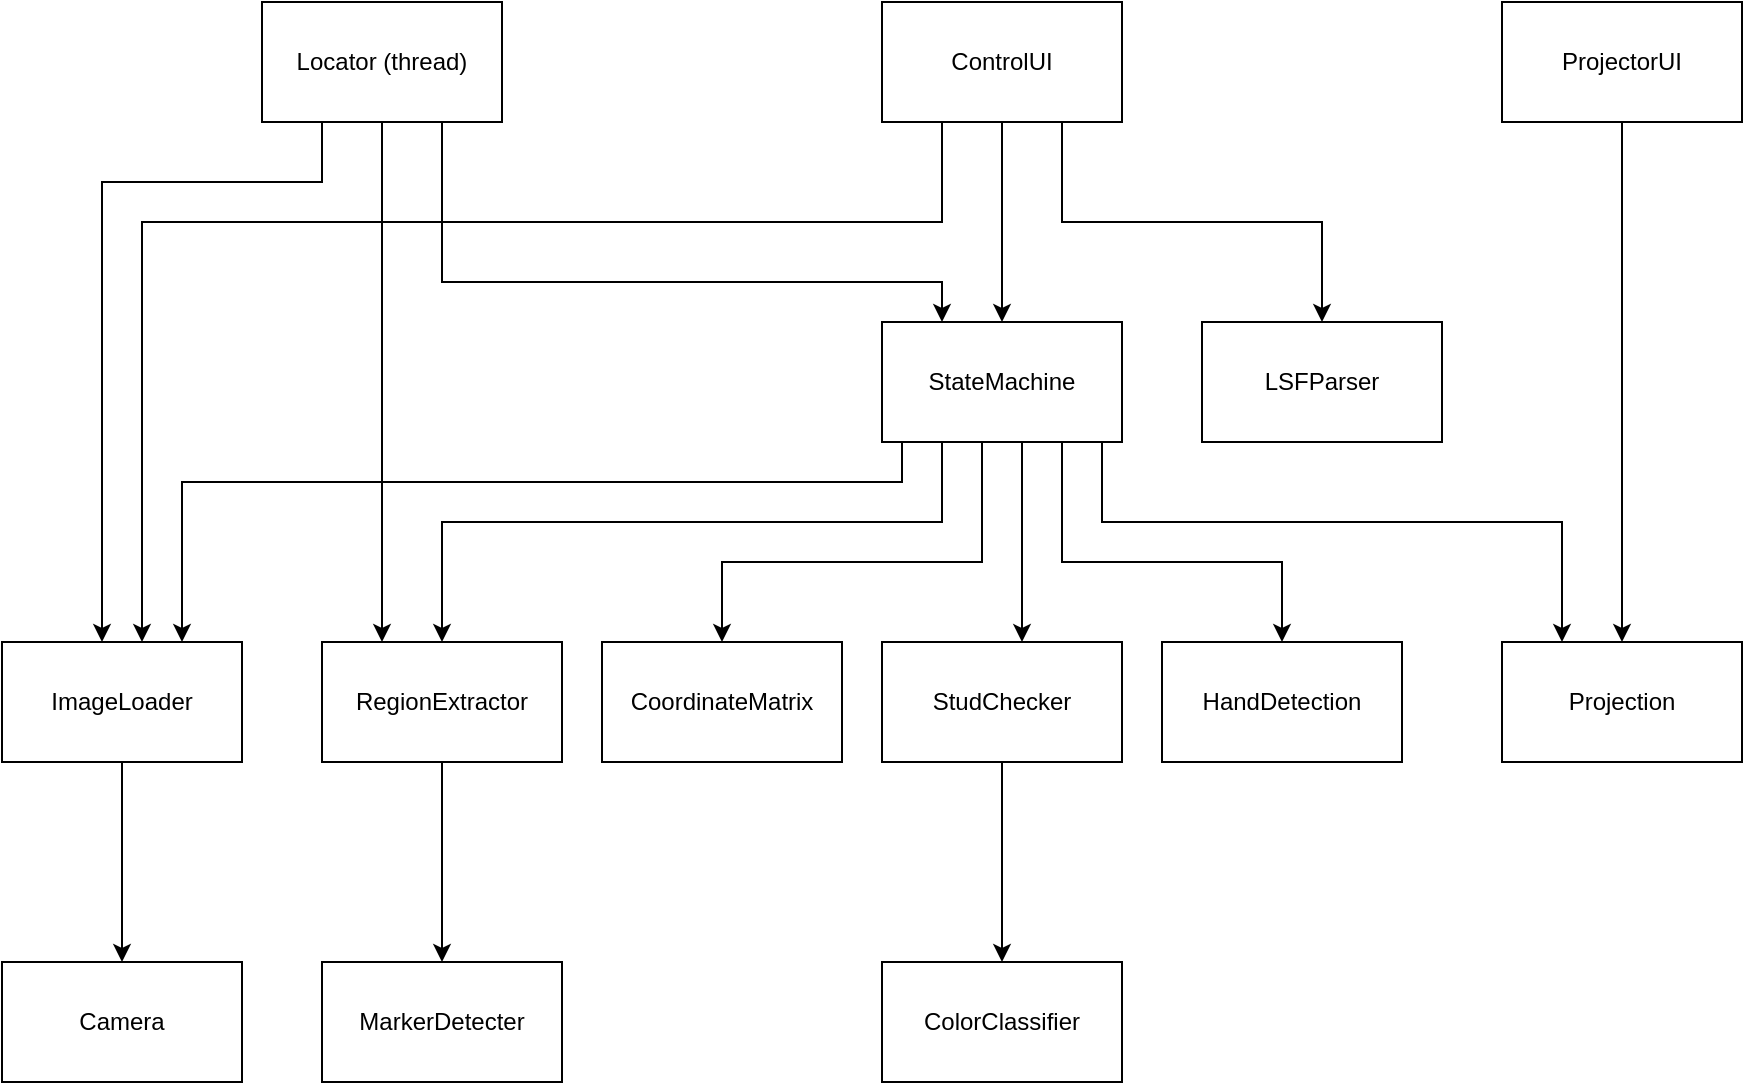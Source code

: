 <mxfile version="12.2.7" type="device" pages="1"><diagram name="Page-1" id="5f0bae14-7c28-e335-631c-24af17079c00"><mxGraphModel dx="1022" dy="544" grid="1" gridSize="10" guides="1" tooltips="1" connect="1" arrows="1" fold="1" page="1" pageScale="1" pageWidth="1100" pageHeight="850" background="#ffffff" math="0" shadow="0"><root><mxCell id="0"/><mxCell id="1" parent="0"/><mxCell id="LCN6hLlaYe89FL7zq4eO-15" style="edgeStyle=orthogonalEdgeStyle;rounded=0;orthogonalLoop=1;jettySize=auto;html=1;exitX=0.5;exitY=1;exitDx=0;exitDy=0;entryX=0.5;entryY=0;entryDx=0;entryDy=0;" parent="1" source="LCN6hLlaYe89FL7zq4eO-3" target="LCN6hLlaYe89FL7zq4eO-10" edge="1"><mxGeometry relative="1" as="geometry"/></mxCell><mxCell id="LCN6hLlaYe89FL7zq4eO-35" style="edgeStyle=orthogonalEdgeStyle;rounded=0;orthogonalLoop=1;jettySize=auto;html=1;exitX=0.25;exitY=1;exitDx=0;exitDy=0;" parent="1" source="LCN6hLlaYe89FL7zq4eO-3" target="LCN6hLlaYe89FL7zq4eO-5" edge="1"><mxGeometry relative="1" as="geometry"><Array as="points"><mxPoint x="540" y="130"/><mxPoint x="140" y="130"/></Array></mxGeometry></mxCell><mxCell id="LCN6hLlaYe89FL7zq4eO-3" value="&lt;div&gt;ControlUI&lt;/div&gt;" style="rounded=0;whiteSpace=wrap;html=1;" parent="1" vertex="1"><mxGeometry x="510" y="20" width="120" height="60" as="geometry"/></mxCell><mxCell id="LCN6hLlaYe89FL7zq4eO-21" style="edgeStyle=orthogonalEdgeStyle;rounded=0;orthogonalLoop=1;jettySize=auto;html=1;exitX=0.5;exitY=1;exitDx=0;exitDy=0;" parent="1" source="LCN6hLlaYe89FL7zq4eO-4" target="LCN6hLlaYe89FL7zq4eO-18" edge="1"><mxGeometry relative="1" as="geometry"/></mxCell><mxCell id="LCN6hLlaYe89FL7zq4eO-4" value="&lt;div&gt;ProjectorUI&lt;/div&gt;" style="rounded=0;whiteSpace=wrap;html=1;" parent="1" vertex="1"><mxGeometry x="820" y="20" width="120" height="60" as="geometry"/></mxCell><mxCell id="LCN6hLlaYe89FL7zq4eO-38" style="edgeStyle=orthogonalEdgeStyle;rounded=0;orthogonalLoop=1;jettySize=auto;html=1;exitX=0.5;exitY=1;exitDx=0;exitDy=0;" parent="1" source="LCN6hLlaYe89FL7zq4eO-5" target="LCN6hLlaYe89FL7zq4eO-6" edge="1"><mxGeometry relative="1" as="geometry"><Array as="points"><mxPoint x="130" y="420"/><mxPoint x="130" y="420"/></Array></mxGeometry></mxCell><mxCell id="LCN6hLlaYe89FL7zq4eO-5" value="ImageLoader" style="rounded=0;whiteSpace=wrap;html=1;" parent="1" vertex="1"><mxGeometry x="70" y="340" width="120" height="60" as="geometry"/></mxCell><mxCell id="LCN6hLlaYe89FL7zq4eO-6" value="&lt;div&gt;Camera&lt;/div&gt;" style="rounded=0;whiteSpace=wrap;html=1;" parent="1" vertex="1"><mxGeometry x="70" y="500" width="120" height="60" as="geometry"/></mxCell><mxCell id="LCN6hLlaYe89FL7zq4eO-16" style="edgeStyle=orthogonalEdgeStyle;rounded=0;orthogonalLoop=1;jettySize=auto;html=1;" parent="1" target="LCN6hLlaYe89FL7zq4eO-5" edge="1"><mxGeometry relative="1" as="geometry"><mxPoint x="510" y="240" as="sourcePoint"/><Array as="points"><mxPoint x="520" y="240"/><mxPoint x="520" y="260"/><mxPoint x="160" y="260"/></Array></mxGeometry></mxCell><mxCell id="LCN6hLlaYe89FL7zq4eO-17" style="edgeStyle=orthogonalEdgeStyle;rounded=0;orthogonalLoop=1;jettySize=auto;html=1;exitX=0.75;exitY=1;exitDx=0;exitDy=0;" parent="1" source="LCN6hLlaYe89FL7zq4eO-3" target="LCN6hLlaYe89FL7zq4eO-13" edge="1"><mxGeometry relative="1" as="geometry"/></mxCell><mxCell id="LCN6hLlaYe89FL7zq4eO-20" style="edgeStyle=orthogonalEdgeStyle;rounded=0;orthogonalLoop=1;jettySize=auto;html=1;entryX=0.25;entryY=0;entryDx=0;entryDy=0;" parent="1" target="LCN6hLlaYe89FL7zq4eO-18" edge="1"><mxGeometry relative="1" as="geometry"><mxPoint x="630" y="240" as="sourcePoint"/><Array as="points"><mxPoint x="620" y="240"/><mxPoint x="620" y="280"/><mxPoint x="850" y="280"/></Array></mxGeometry></mxCell><mxCell id="LCN6hLlaYe89FL7zq4eO-24" style="edgeStyle=orthogonalEdgeStyle;rounded=0;orthogonalLoop=1;jettySize=auto;html=1;exitX=0;exitY=1;exitDx=0;exitDy=0;exitPerimeter=0;" parent="1" source="LCN6hLlaYe89FL7zq4eO-10" target="LCN6hLlaYe89FL7zq4eO-22" edge="1"><mxGeometry relative="1" as="geometry"><Array as="points"><mxPoint x="540" y="240"/><mxPoint x="540" y="280"/><mxPoint x="290" y="280"/></Array></mxGeometry></mxCell><mxCell id="LCN6hLlaYe89FL7zq4eO-31" style="edgeStyle=orthogonalEdgeStyle;rounded=0;orthogonalLoop=1;jettySize=auto;html=1;exitX=0.5;exitY=1;exitDx=0;exitDy=0;" parent="1" source="LCN6hLlaYe89FL7zq4eO-10" target="LCN6hLlaYe89FL7zq4eO-25" edge="1"><mxGeometry relative="1" as="geometry"><Array as="points"><mxPoint x="580" y="240"/></Array></mxGeometry></mxCell><mxCell id="LCN6hLlaYe89FL7zq4eO-43" style="edgeStyle=orthogonalEdgeStyle;rounded=0;orthogonalLoop=1;jettySize=auto;html=1;exitX=0.75;exitY=1;exitDx=0;exitDy=0;entryX=0.5;entryY=0;entryDx=0;entryDy=0;" parent="1" source="LCN6hLlaYe89FL7zq4eO-10" target="LCN6hLlaYe89FL7zq4eO-42" edge="1"><mxGeometry relative="1" as="geometry"><Array as="points"><mxPoint x="600" y="300"/><mxPoint x="710" y="300"/></Array></mxGeometry></mxCell><mxCell id="LCN6hLlaYe89FL7zq4eO-10" value="&lt;div&gt;StateMachine&lt;/div&gt;" style="rounded=0;whiteSpace=wrap;html=1;" parent="1" vertex="1"><mxGeometry x="510" y="180" width="120" height="60" as="geometry"/></mxCell><mxCell id="LCN6hLlaYe89FL7zq4eO-13" value="&lt;div&gt;LSFParser&lt;/div&gt;" style="rounded=0;whiteSpace=wrap;html=1;" parent="1" vertex="1"><mxGeometry x="670" y="180" width="120" height="60" as="geometry"/></mxCell><mxCell id="LCN6hLlaYe89FL7zq4eO-18" value="Projection" style="rounded=0;whiteSpace=wrap;html=1;" parent="1" vertex="1"><mxGeometry x="820" y="340" width="120" height="60" as="geometry"/></mxCell><mxCell id="LCN6hLlaYe89FL7zq4eO-27" style="edgeStyle=orthogonalEdgeStyle;rounded=0;orthogonalLoop=1;jettySize=auto;html=1;exitX=0.5;exitY=1;exitDx=0;exitDy=0;entryX=0.5;entryY=0;entryDx=0;entryDy=0;" parent="1" source="LCN6hLlaYe89FL7zq4eO-22" target="LCN6hLlaYe89FL7zq4eO-26" edge="1"><mxGeometry relative="1" as="geometry"/></mxCell><mxCell id="LCN6hLlaYe89FL7zq4eO-22" value="RegionExtractor" style="rounded=0;whiteSpace=wrap;html=1;" parent="1" vertex="1"><mxGeometry x="230" y="340" width="120" height="60" as="geometry"/></mxCell><mxCell id="LCN6hLlaYe89FL7zq4eO-29" style="edgeStyle=orthogonalEdgeStyle;rounded=0;orthogonalLoop=1;jettySize=auto;html=1;" parent="1" source="LCN6hLlaYe89FL7zq4eO-25" target="LCN6hLlaYe89FL7zq4eO-28" edge="1"><mxGeometry relative="1" as="geometry"/></mxCell><mxCell id="LCN6hLlaYe89FL7zq4eO-33" style="edgeStyle=orthogonalEdgeStyle;rounded=0;orthogonalLoop=1;jettySize=auto;html=1;exitX=0.25;exitY=1;exitDx=0;exitDy=0;" parent="1" source="LCN6hLlaYe89FL7zq4eO-10" target="LCN6hLlaYe89FL7zq4eO-32" edge="1"><mxGeometry relative="1" as="geometry"><Array as="points"><mxPoint x="560" y="240"/><mxPoint x="560" y="300"/><mxPoint x="430" y="300"/></Array></mxGeometry></mxCell><mxCell id="LCN6hLlaYe89FL7zq4eO-25" value="StudChecker" style="rounded=0;whiteSpace=wrap;html=1;" parent="1" vertex="1"><mxGeometry x="510" y="340" width="120" height="60" as="geometry"/></mxCell><mxCell id="LCN6hLlaYe89FL7zq4eO-26" value="MarkerDetecter" style="rounded=0;whiteSpace=wrap;html=1;" parent="1" vertex="1"><mxGeometry x="230" y="500" width="120" height="60" as="geometry"/></mxCell><mxCell id="LCN6hLlaYe89FL7zq4eO-28" value="&lt;div&gt;ColorClassifier&lt;/div&gt;" style="rounded=0;whiteSpace=wrap;html=1;" parent="1" vertex="1"><mxGeometry x="510" y="500" width="120" height="60" as="geometry"/></mxCell><mxCell id="LCN6hLlaYe89FL7zq4eO-32" value="&lt;div&gt;CoordinateMatrix&lt;/div&gt;" style="rounded=0;whiteSpace=wrap;html=1;" parent="1" vertex="1"><mxGeometry x="370" y="340" width="120" height="60" as="geometry"/></mxCell><mxCell id="LCN6hLlaYe89FL7zq4eO-39" style="edgeStyle=orthogonalEdgeStyle;rounded=0;orthogonalLoop=1;jettySize=auto;html=1;exitX=0.25;exitY=1;exitDx=0;exitDy=0;" parent="1" source="LCN6hLlaYe89FL7zq4eO-34" target="LCN6hLlaYe89FL7zq4eO-5" edge="1"><mxGeometry relative="1" as="geometry"><Array as="points"><mxPoint x="230" y="110"/><mxPoint x="120" y="110"/></Array></mxGeometry></mxCell><mxCell id="LCN6hLlaYe89FL7zq4eO-40" style="edgeStyle=orthogonalEdgeStyle;rounded=0;orthogonalLoop=1;jettySize=auto;html=1;exitX=0.75;exitY=1;exitDx=0;exitDy=0;entryX=0.25;entryY=0;entryDx=0;entryDy=0;" parent="1" source="LCN6hLlaYe89FL7zq4eO-34" target="LCN6hLlaYe89FL7zq4eO-10" edge="1"><mxGeometry relative="1" as="geometry"><Array as="points"><mxPoint x="290" y="160"/><mxPoint x="540" y="160"/></Array></mxGeometry></mxCell><mxCell id="LCN6hLlaYe89FL7zq4eO-41" style="edgeStyle=orthogonalEdgeStyle;rounded=0;orthogonalLoop=1;jettySize=auto;html=1;exitX=0.5;exitY=1;exitDx=0;exitDy=0;entryX=0.25;entryY=0;entryDx=0;entryDy=0;" parent="1" source="LCN6hLlaYe89FL7zq4eO-34" target="LCN6hLlaYe89FL7zq4eO-22" edge="1"><mxGeometry relative="1" as="geometry"><Array as="points"><mxPoint x="260" y="140"/><mxPoint x="260" y="140"/></Array></mxGeometry></mxCell><mxCell id="LCN6hLlaYe89FL7zq4eO-34" value="Locator (thread)" style="rounded=0;whiteSpace=wrap;html=1;" parent="1" vertex="1"><mxGeometry x="200" y="20" width="120" height="60" as="geometry"/></mxCell><mxCell id="LCN6hLlaYe89FL7zq4eO-42" value="&lt;div&gt;HandDetection&lt;/div&gt;" style="rounded=0;whiteSpace=wrap;html=1;" parent="1" vertex="1"><mxGeometry x="650" y="340" width="120" height="60" as="geometry"/></mxCell></root></mxGraphModel></diagram></mxfile>